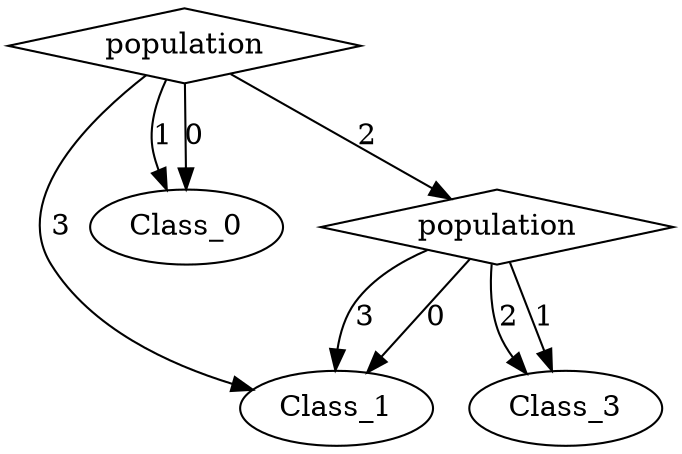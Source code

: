 digraph {
node [label=Class_1,style=""] Class_1
node [label=Class_3,style=""] Class_3
node [label=Class_3,style=""] Class_3
node [label=Class_1,style=""] Class_1
node [label=Class_1,style=""] Class_1
node [label=Class_0,style=""] Class_0
node [label=Class_0,style=""] Class_0
node [label=population,shape="diamond",style=""] 1
node [label=population,shape="diamond",style=""] 0

1 -> Class_1 [label="3"]
1 -> Class_3 [label="2"]
1 -> Class_3 [label="1"]
1 -> Class_1 [label="0"]
0 -> Class_1 [label="3"]
0 -> 1 [label="2"]
0 -> Class_0 [label="1"]
0 -> Class_0 [label="0"]
}